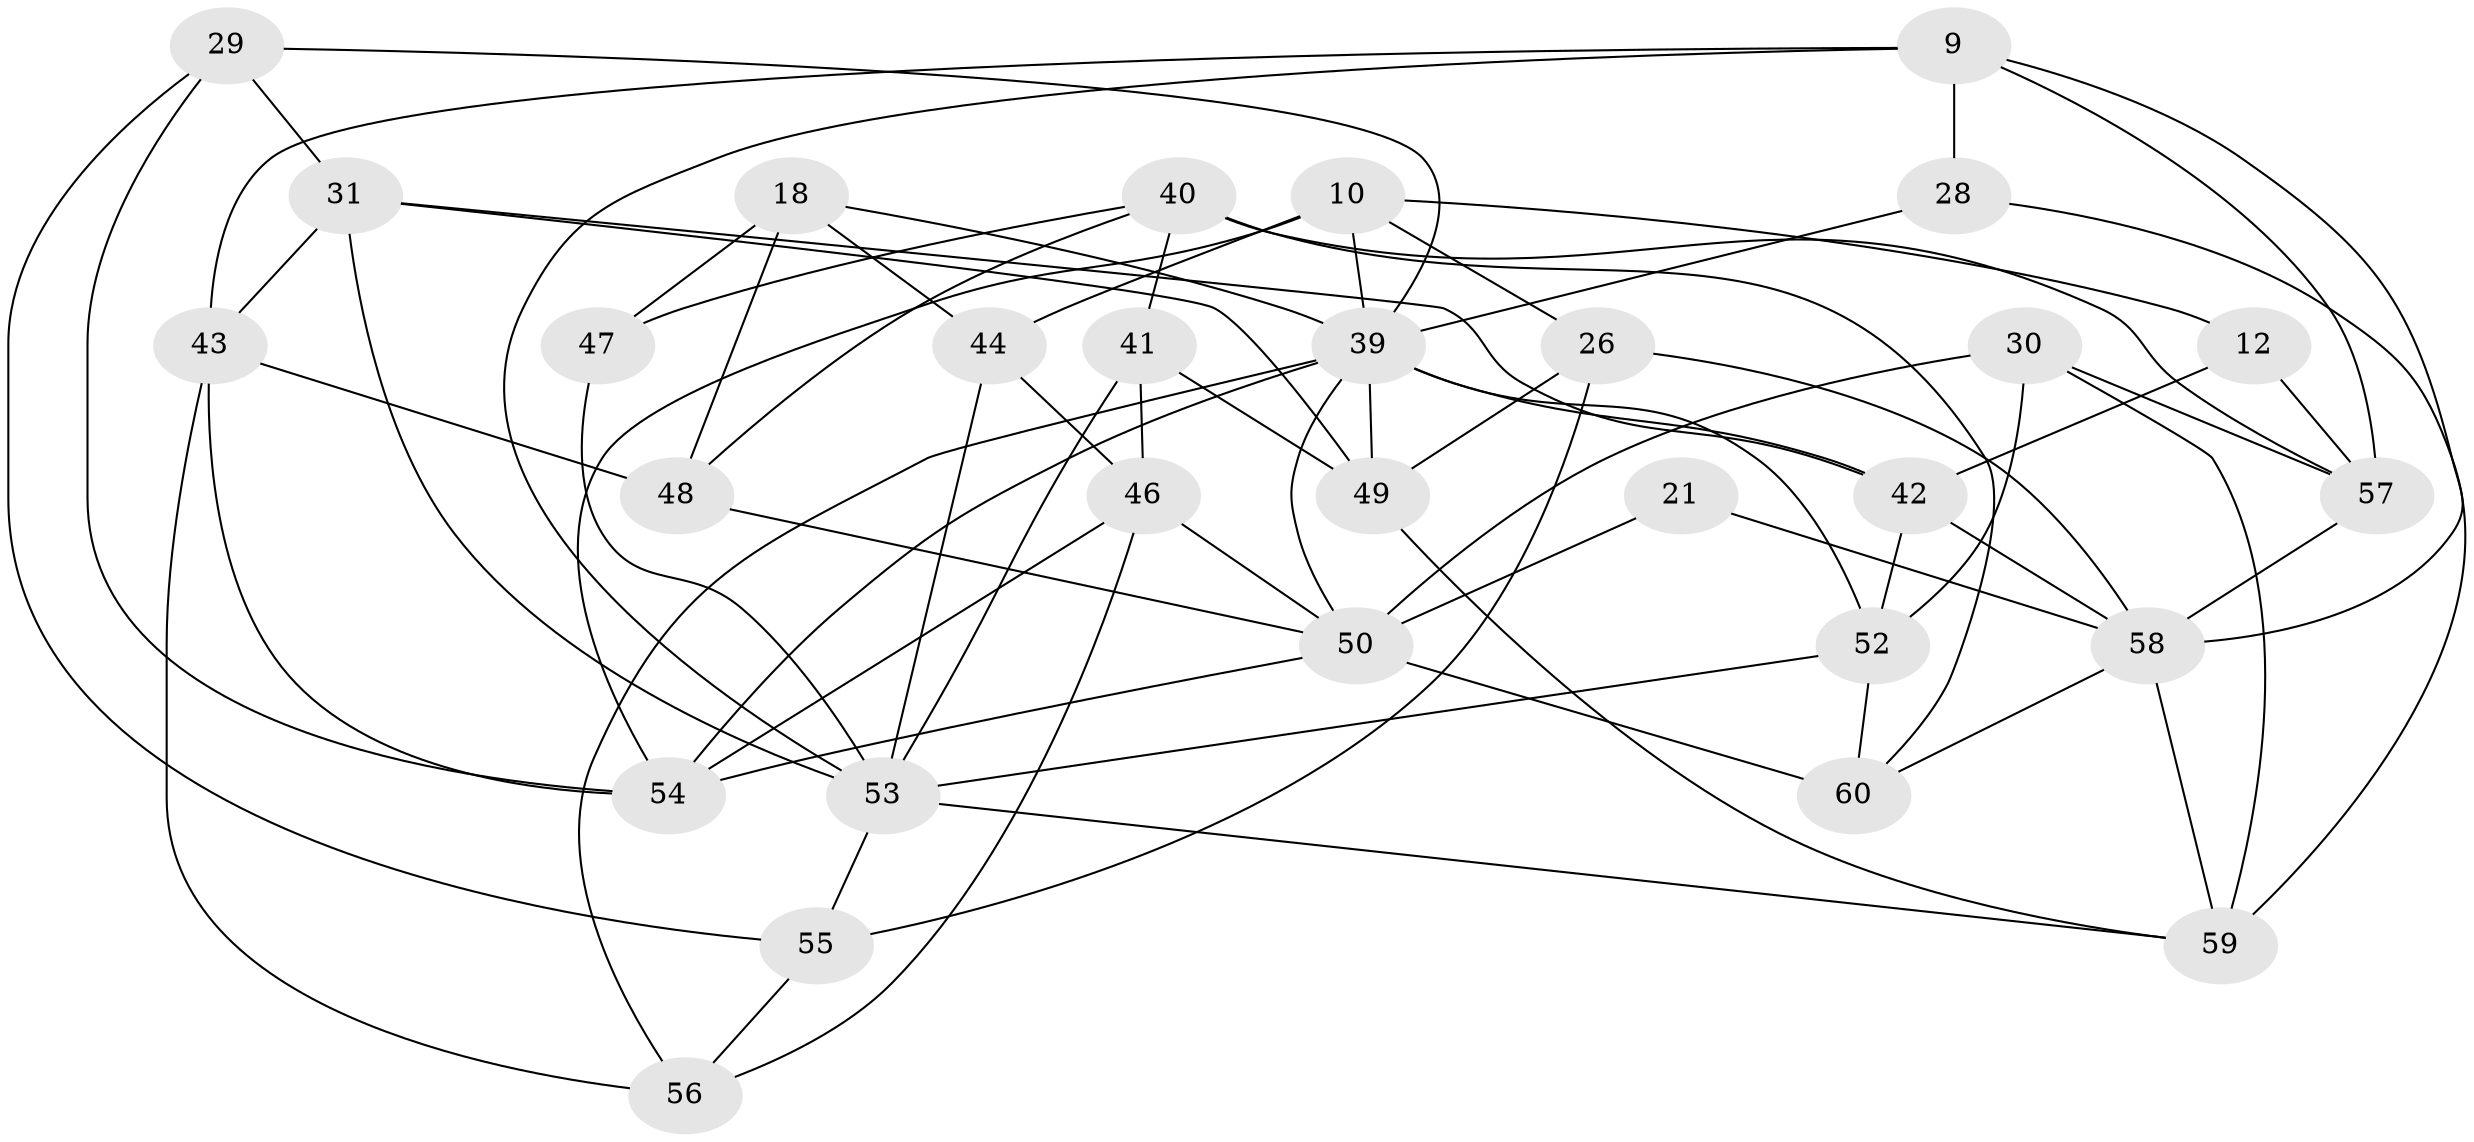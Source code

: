 // original degree distribution, {4: 1.0}
// Generated by graph-tools (version 1.1) at 2025/59/03/09/25 04:59:16]
// undirected, 30 vertices, 72 edges
graph export_dot {
graph [start="1"]
  node [color=gray90,style=filled];
  9 [super="+1"];
  10 [super="+4"];
  12;
  18 [super="+15"];
  21;
  26;
  28;
  29;
  30 [super="+14"];
  31 [super="+16"];
  39 [super="+27+22"];
  40 [super="+5"];
  41;
  42 [super="+35"];
  43 [super="+38"];
  44;
  46 [super="+34"];
  47;
  48 [super="+37"];
  49 [super="+7"];
  50 [super="+36+33"];
  52 [super="+32"];
  53 [super="+51"];
  54 [super="+25"];
  55;
  56 [super="+8"];
  57 [super="+24"];
  58 [super="+45"];
  59 [super="+19"];
  60 [super="+17"];
  9 -- 28 [weight=2];
  9 -- 53;
  9 -- 57;
  9 -- 43;
  9 -- 58;
  10 -- 12 [weight=2];
  10 -- 26;
  10 -- 54;
  10 -- 44;
  10 -- 39;
  12 -- 57;
  12 -- 42;
  18 -- 47 [weight=2];
  18 -- 44;
  18 -- 48 [weight=2];
  18 -- 39;
  21 -- 58 [weight=2];
  21 -- 50 [weight=2];
  26 -- 58;
  26 -- 55;
  26 -- 49;
  28 -- 59;
  28 -- 39;
  29 -- 54;
  29 -- 55;
  29 -- 39;
  29 -- 31;
  30 -- 52 [weight=2];
  30 -- 59 [weight=2];
  30 -- 50;
  30 -- 57;
  31 -- 42;
  31 -- 53;
  31 -- 49 [weight=2];
  31 -- 43;
  39 -- 52 [weight=2];
  39 -- 50 [weight=2];
  39 -- 49;
  39 -- 56;
  39 -- 42;
  39 -- 54;
  40 -- 57 [weight=2];
  40 -- 47;
  40 -- 48;
  40 -- 60;
  40 -- 41;
  41 -- 46;
  41 -- 49;
  41 -- 53;
  42 -- 52 [weight=2];
  42 -- 58;
  43 -- 48;
  43 -- 56 [weight=2];
  43 -- 54;
  44 -- 53;
  44 -- 46;
  46 -- 56 [weight=2];
  46 -- 50;
  46 -- 54;
  47 -- 53;
  48 -- 50 [weight=2];
  49 -- 59;
  50 -- 60 [weight=3];
  50 -- 54;
  52 -- 53;
  52 -- 60;
  53 -- 55;
  53 -- 59;
  55 -- 56;
  57 -- 58;
  58 -- 60;
  58 -- 59;
}
